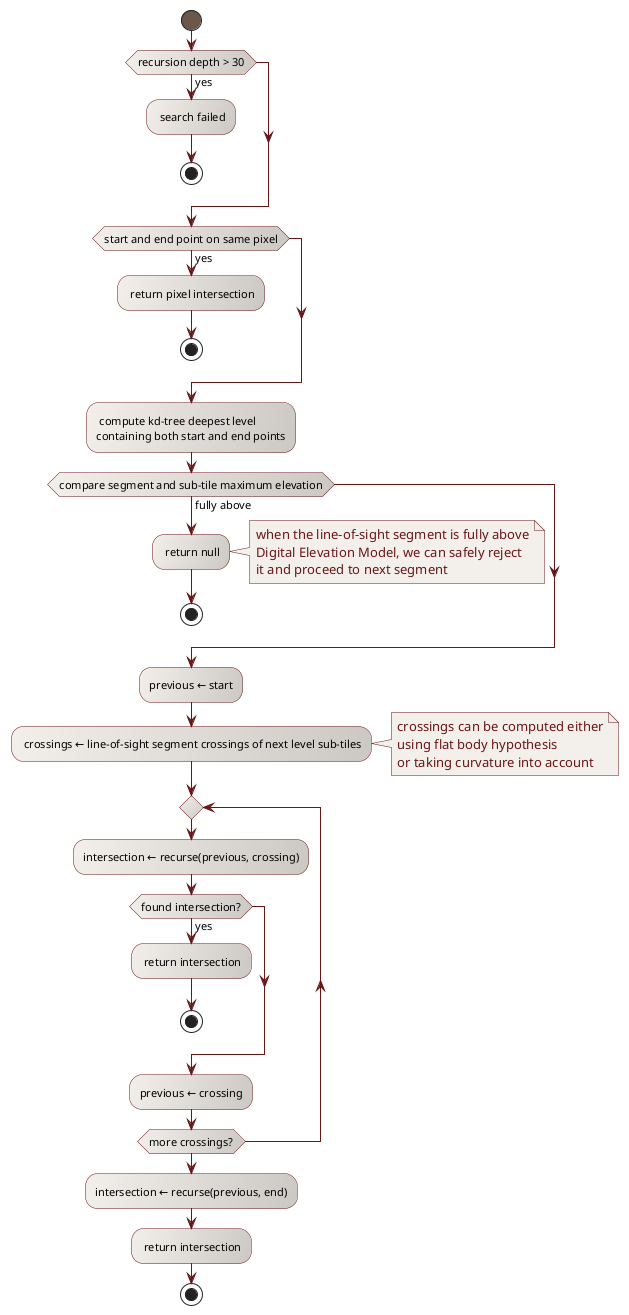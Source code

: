 ' Copyright 2013-2014 CS Systèmes d'Information
' Licensed to CS Systèmes d'Information (CS) under one or more
' contributor license agreements.  See the NOTICE file distributed with
' this work for additional information regarding copyright ownership.
' CS licenses this file to You under the Apache License, Version 2.0
' (the "License"); you may not use this file except in compliance with
' the License.  You may obtain a copy of the License at
'
'   http://www.apache.org/licenses/LICENSE-2.0
'
' Unless required by applicable law or agreed to in writing, software
' distributed under the License is distributed on an "AS IS" BASIS,
' WITHOUT WARRANTIES OR CONDITIONS OF ANY KIND, either express or implied.
' See the License for the specific language governing permissions and
' limitations under the License.

@startuml

  skinparam svek                                true
  skinparam NoteBackgroundColor                 #F3EFEB
  skinparam NoteBorderColor                     #691616
  skinparam NoteFontColor                       #691616
  skinparam ActivityStartColor                  #6A584B
  skinparam ActivityEndColor                    #6A584B
  skinparam ActivityBarColor                    #6A584B
  skinparam ActivityBorderColor                 #691616
  skinparam ActivityBackgroundColor             #F3EFEB/CCC9C5
  skinparam ActivityArrowColor                  #691616
  skinparam ActivityFontSize                    11

  start
  if (recursion depth > 30) then (yes)
    : search failed;
    stop
  endif
  if (start and end point on same pixel) then (yes)
    : return pixel intersection;
    stop
  endif
  : compute kd-tree deepest level\ncontaining both start and end points;
  if (compare segment and sub-tile maximum elevation) then (fully above)
    : return null;
    note right
      when the line-of-sight segment is fully above
      Digital Elevation Model, we can safely reject
      it and proceed to next segment
    end note
    stop
  endif
  :previous ← start;
  : crossings ← line-of-sight segment crossings of next level sub-tiles;
  note right
    crossings can be computed either
    using flat body hypothesis
    or taking curvature into account
  end note
  repeat
    :intersection ← recurse(previous, crossing);
    if (found intersection?) then (yes)
      : return intersection;
      stop
    endif
    :previous ← crossing;
  repeat while (more crossings?)
  :intersection ← recurse(previous, end);
  : return intersection;
  stop

@enduml
